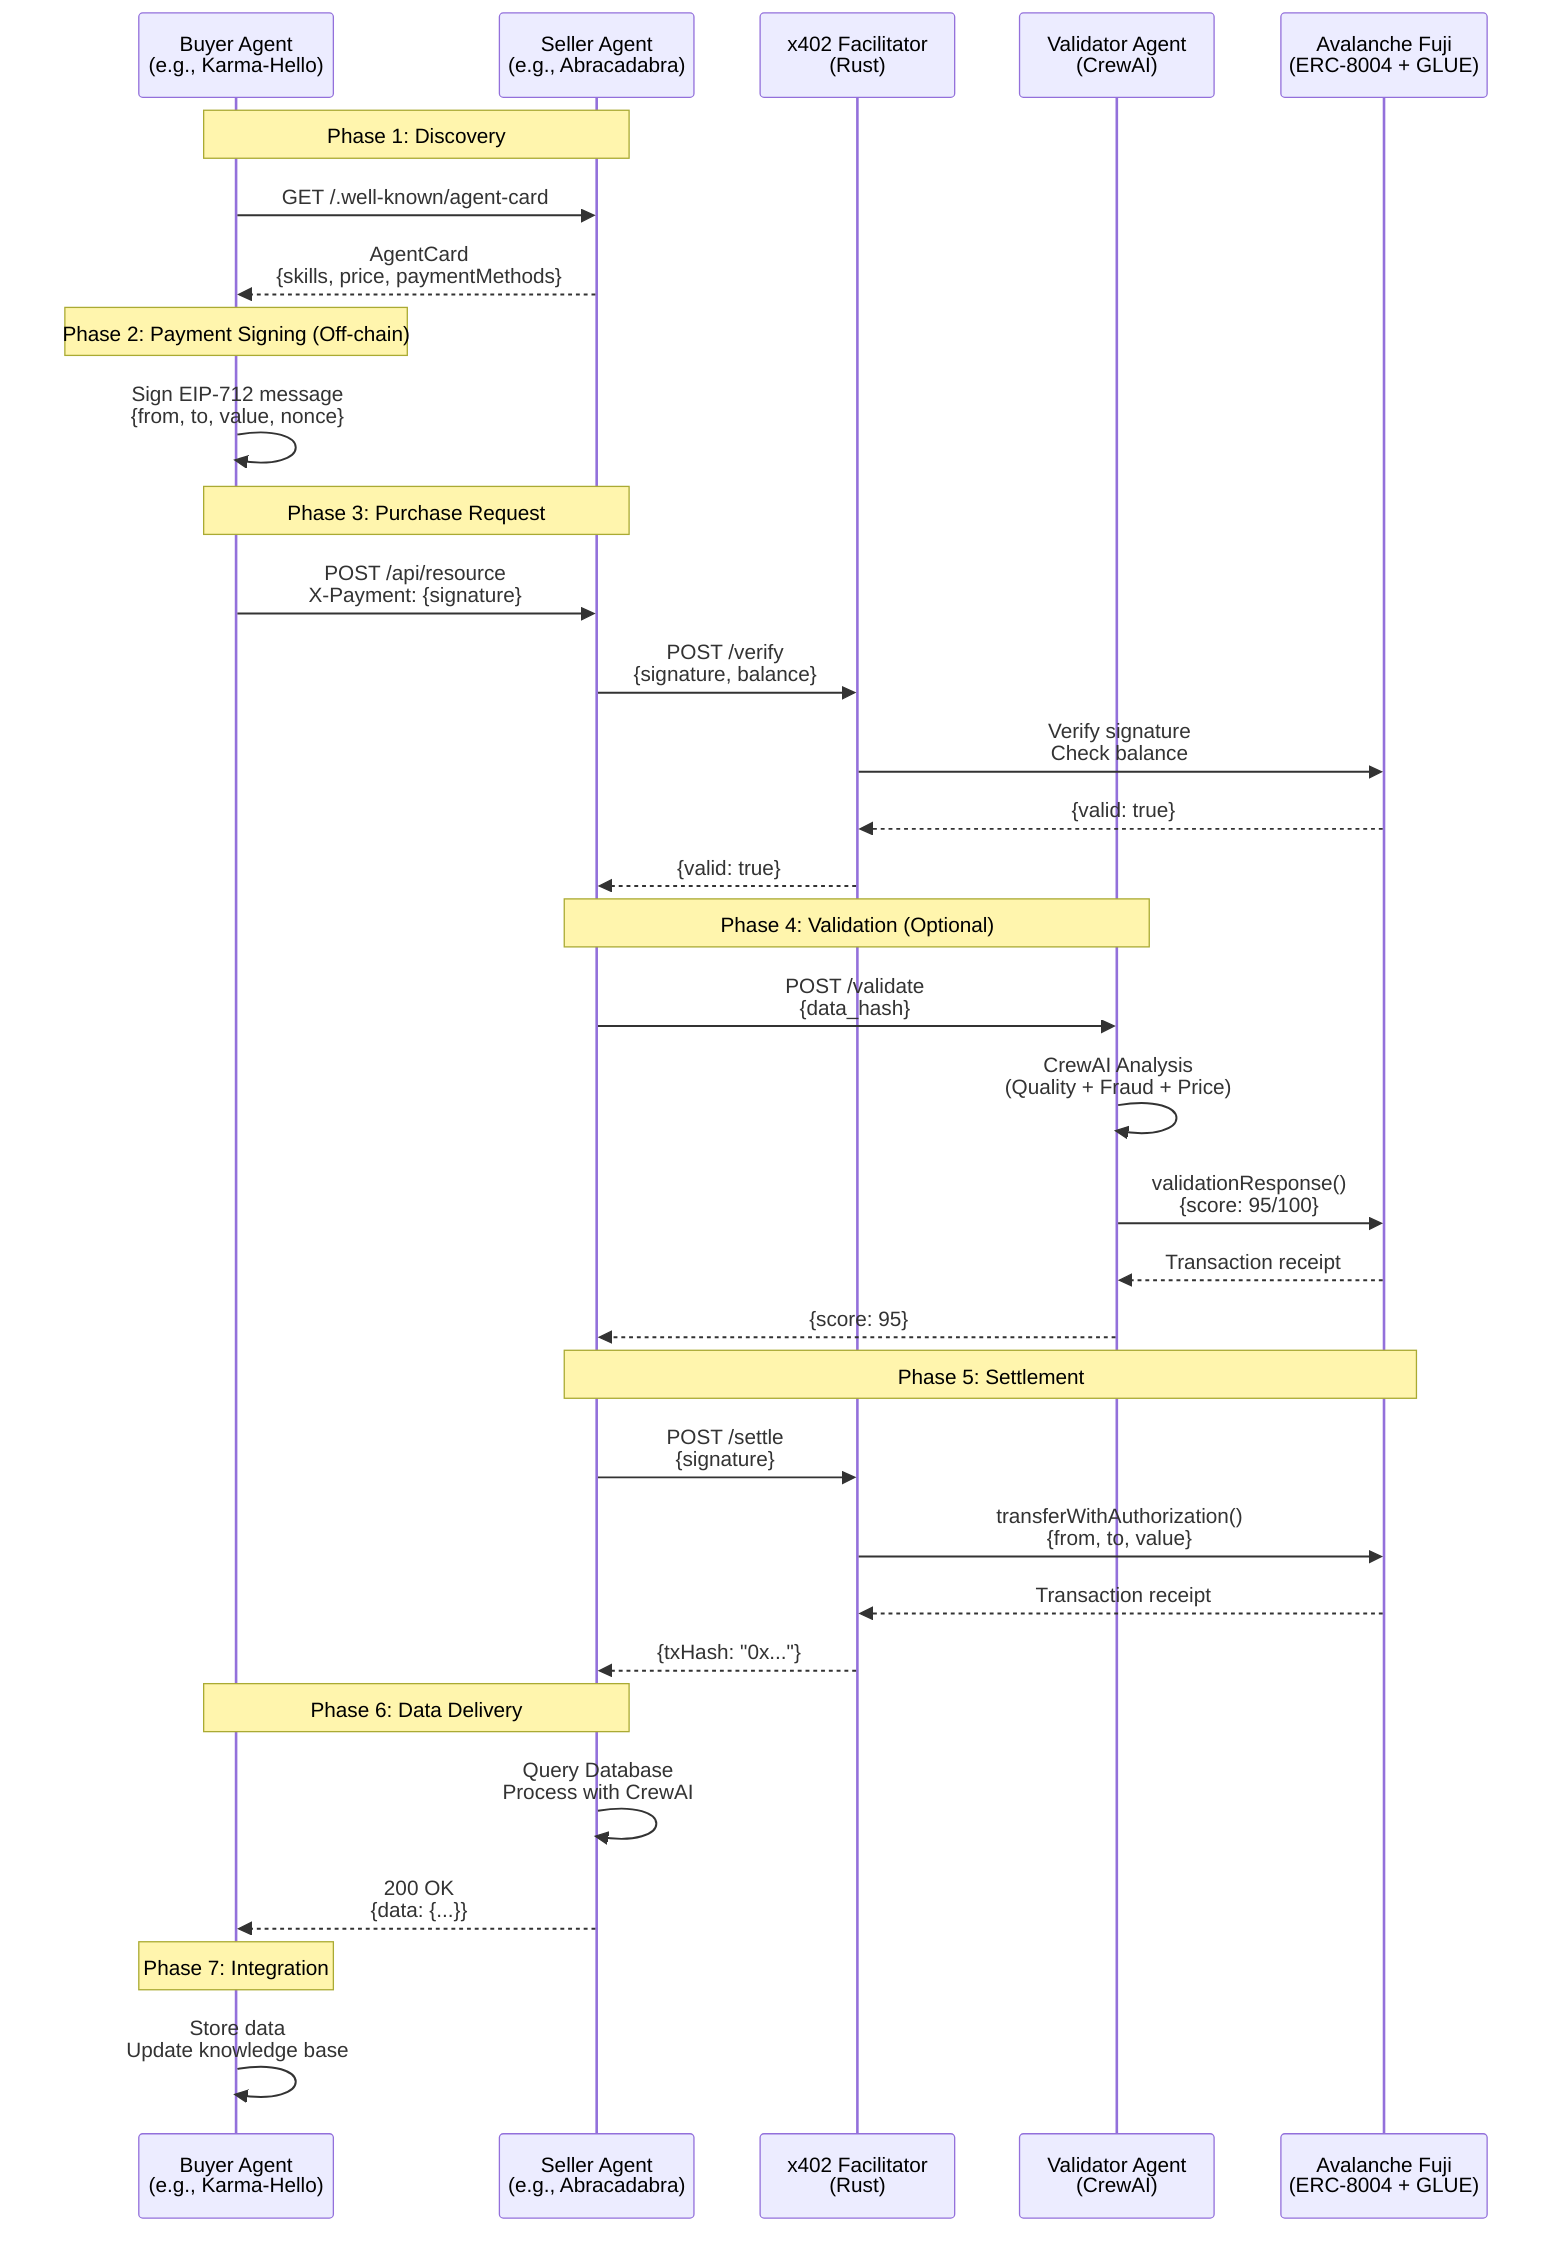sequenceDiagram
    participant Buyer as Buyer Agent<br/>(e.g., Karma-Hello)
    participant Seller as Seller Agent<br/>(e.g., Abracadabra)
    participant Facilitator as x402 Facilitator<br/>(Rust)
    participant Validator as Validator Agent<br/>(CrewAI)
    participant Blockchain as Avalanche Fuji<br/>(ERC-8004 + GLUE)
    
    Note over Buyer,Seller: Phase 1: Discovery
    Buyer->>Seller: GET /.well-known/agent-card
    Seller-->>Buyer: AgentCard<br/>{skills, price, paymentMethods}
    
    Note over Buyer: Phase 2: Payment Signing (Off-chain)
    Buyer->>Buyer: Sign EIP-712 message<br/>{from, to, value, nonce}
    
    Note over Buyer,Seller: Phase 3: Purchase Request
    Buyer->>Seller: POST /api/resource<br/>X-Payment: {signature}
    
    Seller->>Facilitator: POST /verify<br/>{signature, balance}
    Facilitator->>Blockchain: Verify signature<br/>Check balance
    Blockchain-->>Facilitator: {valid: true}
    Facilitator-->>Seller: {valid: true}
    
    Note over Seller,Validator: Phase 4: Validation (Optional)
    Seller->>Validator: POST /validate<br/>{data_hash}
    Validator->>Validator: CrewAI Analysis<br/>(Quality + Fraud + Price)
    Validator->>Blockchain: validationResponse()<br/>{score: 95/100}
    Blockchain-->>Validator: Transaction receipt
    Validator-->>Seller: {score: 95}
    
    Note over Seller,Blockchain: Phase 5: Settlement
    Seller->>Facilitator: POST /settle<br/>{signature}
    Facilitator->>Blockchain: transferWithAuthorization()<br/>{from, to, value}
    Blockchain-->>Facilitator: Transaction receipt
    Facilitator-->>Seller: {txHash: "0x..."}
    
    Note over Seller,Buyer: Phase 6: Data Delivery
    Seller->>Seller: Query Database<br/>Process with CrewAI
    Seller-->>Buyer: 200 OK<br/>{data: {...}}
    
    Note over Buyer: Phase 7: Integration
    Buyer->>Buyer: Store data<br/>Update knowledge base